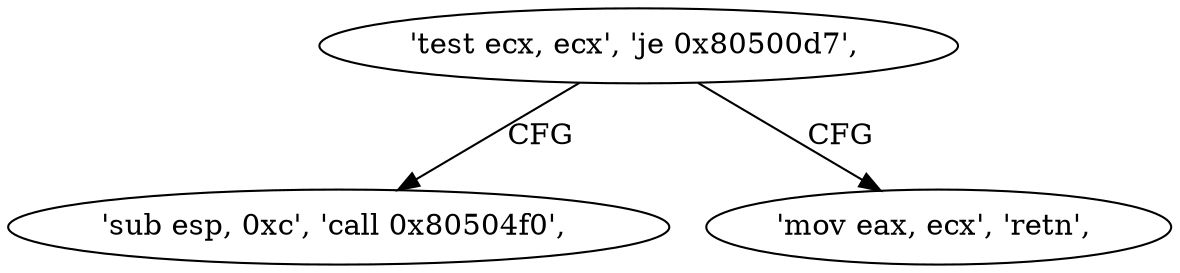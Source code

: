 digraph "func" {
"134545616" [label = "'test ecx, ecx', 'je 0x80500d7', " ]
"134545623" [label = "'sub esp, 0xc', 'call 0x80504f0', " ]
"134545620" [label = "'mov eax, ecx', 'retn', " ]
"134545616" -> "134545623" [ label = "CFG" ]
"134545616" -> "134545620" [ label = "CFG" ]
}
